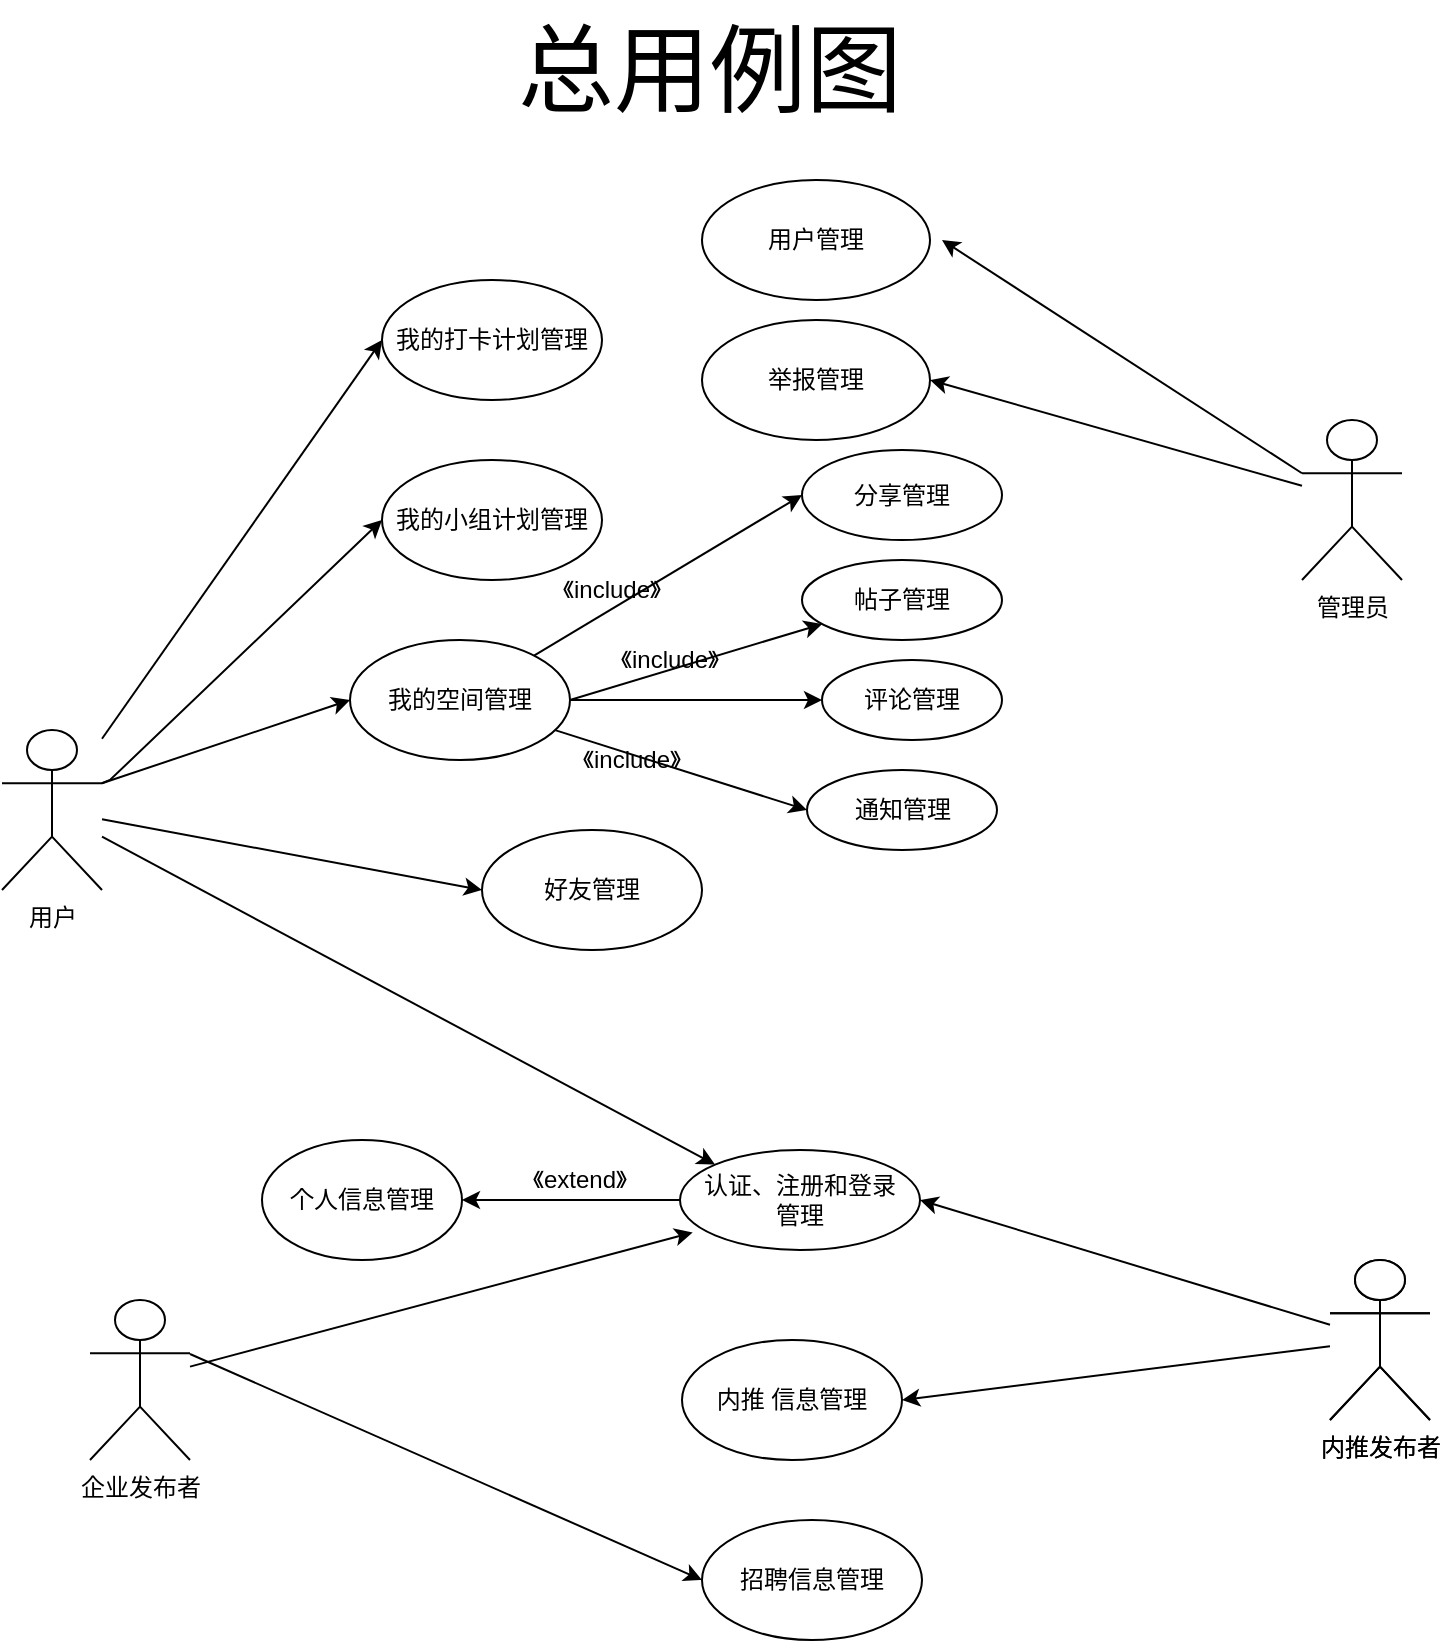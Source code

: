 <mxfile version="14.5.8" type="github">
  <diagram id="uvVW9SDemNI-UoUv-yKr" name="Page-1">
    <mxGraphModel dx="1278" dy="504" grid="1" gridSize="10" guides="1" tooltips="1" connect="1" arrows="1" fold="1" page="1" pageScale="1" pageWidth="827" pageHeight="1169" math="0" shadow="0">
      <root>
        <mxCell id="0" />
        <mxCell id="1" parent="0" />
        <mxCell id="_lTUoQ3NWMS2zJfd0ZNj-64" value="&lt;font style=&quot;font-size: 48px&quot;&gt;总用例图&lt;/font&gt;" style="text;html=1;strokeColor=none;fillColor=none;align=center;verticalAlign=middle;whiteSpace=wrap;rounded=0;" vertex="1" parent="1">
          <mxGeometry x="314" y="40" width="200" height="70" as="geometry" />
        </mxCell>
        <mxCell id="_lTUoQ3NWMS2zJfd0ZNj-85" style="edgeStyle=none;rounded=0;orthogonalLoop=1;jettySize=auto;html=1;entryX=0;entryY=0;entryDx=0;entryDy=0;" edge="1" parent="1" source="_lTUoQ3NWMS2zJfd0ZNj-38" target="_lTUoQ3NWMS2zJfd0ZNj-60">
          <mxGeometry relative="1" as="geometry" />
        </mxCell>
        <mxCell id="_lTUoQ3NWMS2zJfd0ZNj-38" value="用户" style="shape=umlActor;verticalLabelPosition=bottom;verticalAlign=top;html=1;" vertex="1" parent="1">
          <mxGeometry x="60" y="405" width="50" height="80" as="geometry" />
        </mxCell>
        <mxCell id="_lTUoQ3NWMS2zJfd0ZNj-39" style="edgeStyle=none;rounded=0;orthogonalLoop=1;jettySize=auto;html=1;entryX=0;entryY=0.5;entryDx=0;entryDy=0;" edge="1" parent="1" target="_lTUoQ3NWMS2zJfd0ZNj-58">
          <mxGeometry x="54" y="155" as="geometry">
            <mxPoint x="154" y="717" as="sourcePoint" />
          </mxGeometry>
        </mxCell>
        <mxCell id="_lTUoQ3NWMS2zJfd0ZNj-42" value="企业发布者" style="shape=umlActor;verticalLabelPosition=bottom;verticalAlign=top;html=1;" vertex="1" parent="1">
          <mxGeometry x="104" y="690" width="50" height="80" as="geometry" />
        </mxCell>
        <mxCell id="_lTUoQ3NWMS2zJfd0ZNj-46" value="内推发布者" style="shape=umlActor;verticalLabelPosition=bottom;verticalAlign=top;html=1;" vertex="1" parent="1">
          <mxGeometry x="724" y="670" width="50" height="80" as="geometry" />
        </mxCell>
        <mxCell id="_lTUoQ3NWMS2zJfd0ZNj-73" style="edgeStyle=none;rounded=0;orthogonalLoop=1;jettySize=auto;html=1;exitX=0;exitY=0.333;exitDx=0;exitDy=0;exitPerimeter=0;" edge="1" parent="1" source="_lTUoQ3NWMS2zJfd0ZNj-47">
          <mxGeometry relative="1" as="geometry">
            <mxPoint x="530" y="160" as="targetPoint" />
          </mxGeometry>
        </mxCell>
        <mxCell id="_lTUoQ3NWMS2zJfd0ZNj-74" style="edgeStyle=none;rounded=0;orthogonalLoop=1;jettySize=auto;html=1;entryX=1;entryY=0.5;entryDx=0;entryDy=0;" edge="1" parent="1" source="_lTUoQ3NWMS2zJfd0ZNj-47" target="_lTUoQ3NWMS2zJfd0ZNj-69">
          <mxGeometry relative="1" as="geometry" />
        </mxCell>
        <mxCell id="_lTUoQ3NWMS2zJfd0ZNj-47" value="管理员" style="shape=umlActor;verticalLabelPosition=bottom;verticalAlign=top;html=1;" vertex="1" parent="1">
          <mxGeometry x="710" y="250" width="50" height="80" as="geometry" />
        </mxCell>
        <mxCell id="_lTUoQ3NWMS2zJfd0ZNj-48" value="帖子管理" style="ellipse;whiteSpace=wrap;html=1;" vertex="1" parent="1">
          <mxGeometry x="460" y="320" width="100" height="40" as="geometry" />
        </mxCell>
        <mxCell id="_lTUoQ3NWMS2zJfd0ZNj-49" value="分享管理" style="ellipse;whiteSpace=wrap;html=1;" vertex="1" parent="1">
          <mxGeometry x="460" y="265" width="100" height="45" as="geometry" />
        </mxCell>
        <mxCell id="_lTUoQ3NWMS2zJfd0ZNj-50" value="评论管理" style="ellipse;whiteSpace=wrap;html=1;" vertex="1" parent="1">
          <mxGeometry x="470" y="370" width="90" height="40" as="geometry" />
        </mxCell>
        <mxCell id="_lTUoQ3NWMS2zJfd0ZNj-51" style="edgeStyle=none;rounded=0;orthogonalLoop=1;jettySize=auto;html=1;exitX=1;exitY=0.5;exitDx=0;exitDy=0;" edge="1" parent="1" source="_lTUoQ3NWMS2zJfd0ZNj-54" target="_lTUoQ3NWMS2zJfd0ZNj-48">
          <mxGeometry x="54" y="155" as="geometry" />
        </mxCell>
        <mxCell id="_lTUoQ3NWMS2zJfd0ZNj-52" style="edgeStyle=none;rounded=0;orthogonalLoop=1;jettySize=auto;html=1;entryX=0;entryY=0.5;entryDx=0;entryDy=0;" edge="1" parent="1" source="_lTUoQ3NWMS2zJfd0ZNj-54" target="_lTUoQ3NWMS2zJfd0ZNj-49">
          <mxGeometry x="54" y="155" as="geometry" />
        </mxCell>
        <mxCell id="_lTUoQ3NWMS2zJfd0ZNj-53" style="edgeStyle=none;rounded=0;orthogonalLoop=1;jettySize=auto;html=1;entryX=0;entryY=0.5;entryDx=0;entryDy=0;" edge="1" parent="1" source="_lTUoQ3NWMS2zJfd0ZNj-54" target="_lTUoQ3NWMS2zJfd0ZNj-50">
          <mxGeometry x="54" y="155" as="geometry" />
        </mxCell>
        <mxCell id="_lTUoQ3NWMS2zJfd0ZNj-84" style="edgeStyle=none;rounded=0;orthogonalLoop=1;jettySize=auto;html=1;entryX=0;entryY=0.5;entryDx=0;entryDy=0;" edge="1" parent="1" source="_lTUoQ3NWMS2zJfd0ZNj-54" target="_lTUoQ3NWMS2zJfd0ZNj-83">
          <mxGeometry relative="1" as="geometry" />
        </mxCell>
        <mxCell id="_lTUoQ3NWMS2zJfd0ZNj-54" value="我的空间管理" style="ellipse;whiteSpace=wrap;html=1;" vertex="1" parent="1">
          <mxGeometry x="234" y="360" width="110" height="60" as="geometry" />
        </mxCell>
        <mxCell id="_lTUoQ3NWMS2zJfd0ZNj-33" style="rounded=0;orthogonalLoop=1;jettySize=auto;html=1;exitX=1;exitY=0.333;exitDx=0;exitDy=0;exitPerimeter=0;entryX=0;entryY=0.5;entryDx=0;entryDy=0;" edge="1" parent="1" source="_lTUoQ3NWMS2zJfd0ZNj-38" target="_lTUoQ3NWMS2zJfd0ZNj-54">
          <mxGeometry x="54" y="155" as="geometry" />
        </mxCell>
        <mxCell id="_lTUoQ3NWMS2zJfd0ZNj-55" value="好友管理" style="ellipse;whiteSpace=wrap;html=1;" vertex="1" parent="1">
          <mxGeometry x="300" y="455" width="110" height="60" as="geometry" />
        </mxCell>
        <mxCell id="_lTUoQ3NWMS2zJfd0ZNj-34" style="edgeStyle=none;rounded=0;orthogonalLoop=1;jettySize=auto;html=1;entryX=0;entryY=0.5;entryDx=0;entryDy=0;" edge="1" parent="1" source="_lTUoQ3NWMS2zJfd0ZNj-38" target="_lTUoQ3NWMS2zJfd0ZNj-55">
          <mxGeometry x="54" y="155" as="geometry" />
        </mxCell>
        <mxCell id="_lTUoQ3NWMS2zJfd0ZNj-56" value="我的打卡计划管理" style="ellipse;whiteSpace=wrap;html=1;" vertex="1" parent="1">
          <mxGeometry x="250" y="180" width="110" height="60" as="geometry" />
        </mxCell>
        <mxCell id="_lTUoQ3NWMS2zJfd0ZNj-35" style="rounded=0;orthogonalLoop=1;jettySize=auto;html=1;entryX=0;entryY=0.5;entryDx=0;entryDy=0;" edge="1" parent="1" source="_lTUoQ3NWMS2zJfd0ZNj-38" target="_lTUoQ3NWMS2zJfd0ZNj-56">
          <mxGeometry x="54" y="155" as="geometry" />
        </mxCell>
        <mxCell id="_lTUoQ3NWMS2zJfd0ZNj-57" value="我的小组计划管理" style="ellipse;whiteSpace=wrap;html=1;" vertex="1" parent="1">
          <mxGeometry x="250" y="270" width="110" height="60" as="geometry" />
        </mxCell>
        <mxCell id="_lTUoQ3NWMS2zJfd0ZNj-36" style="edgeStyle=none;rounded=0;orthogonalLoop=1;jettySize=auto;html=1;exitX=1;exitY=0.333;exitDx=0;exitDy=0;exitPerimeter=0;entryX=0;entryY=0.5;entryDx=0;entryDy=0;" edge="1" parent="1" source="_lTUoQ3NWMS2zJfd0ZNj-38" target="_lTUoQ3NWMS2zJfd0ZNj-57">
          <mxGeometry x="54" y="155" as="geometry">
            <Array as="points">
              <mxPoint x="114" y="430" />
            </Array>
          </mxGeometry>
        </mxCell>
        <mxCell id="_lTUoQ3NWMS2zJfd0ZNj-58" value="招聘信息管理&lt;span style=&quot;color: rgba(0 , 0 , 0 , 0) ; font-family: monospace ; font-size: 0px&quot;&gt;%3CmxGraphModel%3E%3Croot%3E%3CmxCell%20id%3D%220%22%2F%3E%3CmxCell%20id%3D%221%22%20parent%3D%220%22%2F%3E%3CmxCell%20id%3D%222%22%20value%3D%22%E6%88%91%E7%9A%84%E5%B0%8F%E7%BB%84%E8%AE%A1%E5%88%92%E7%AE%A1%E7%90%86%22%20style%3D%22ellipse%3BwhiteSpace%3Dwrap%3Bhtml%3D1%3B%22%20vertex%3D%221%22%20parent%3D%221%22%3E%3CmxGeometry%20x%3D%22210%22%20y%3D%22450%22%20width%3D%22110%22%20height%3D%2260%22%20as%3D%22geometry%22%2F%3E%3C%2FmxCell%3E%3C%2Froot%3E%3C%2FmxGraphModel%3E&lt;/span&gt;" style="ellipse;whiteSpace=wrap;html=1;" vertex="1" parent="1">
          <mxGeometry x="410" y="800" width="110" height="60" as="geometry" />
        </mxCell>
        <mxCell id="_lTUoQ3NWMS2zJfd0ZNj-59" value="内推 信息管理" style="ellipse;whiteSpace=wrap;html=1;" vertex="1" parent="1">
          <mxGeometry x="400" y="710" width="110" height="60" as="geometry" />
        </mxCell>
        <mxCell id="_lTUoQ3NWMS2zJfd0ZNj-44" style="edgeStyle=none;rounded=0;orthogonalLoop=1;jettySize=auto;html=1;entryX=1;entryY=0.5;entryDx=0;entryDy=0;" edge="1" parent="1" source="_lTUoQ3NWMS2zJfd0ZNj-46" target="_lTUoQ3NWMS2zJfd0ZNj-59">
          <mxGeometry x="54" y="155" as="geometry" />
        </mxCell>
        <mxCell id="_lTUoQ3NWMS2zJfd0ZNj-60" value="认证、注册和登录&lt;br&gt;管理" style="ellipse;whiteSpace=wrap;html=1;" vertex="1" parent="1">
          <mxGeometry x="399" y="615" width="120" height="50" as="geometry" />
        </mxCell>
        <mxCell id="_lTUoQ3NWMS2zJfd0ZNj-41" style="edgeStyle=none;rounded=0;orthogonalLoop=1;jettySize=auto;html=1;entryX=0.053;entryY=0.824;entryDx=0;entryDy=0;entryPerimeter=0;" edge="1" parent="1" source="_lTUoQ3NWMS2zJfd0ZNj-42" target="_lTUoQ3NWMS2zJfd0ZNj-60">
          <mxGeometry x="54" y="155" as="geometry" />
        </mxCell>
        <mxCell id="_lTUoQ3NWMS2zJfd0ZNj-43" style="edgeStyle=none;rounded=0;orthogonalLoop=1;jettySize=auto;html=1;entryX=1;entryY=0.5;entryDx=0;entryDy=0;" edge="1" parent="1" source="_lTUoQ3NWMS2zJfd0ZNj-46" target="_lTUoQ3NWMS2zJfd0ZNj-60">
          <mxGeometry x="54" y="155" as="geometry" />
        </mxCell>
        <mxCell id="_lTUoQ3NWMS2zJfd0ZNj-61" value="" style="group" vertex="1" connectable="0" parent="1">
          <mxGeometry x="190" y="610" width="100" height="60" as="geometry" />
        </mxCell>
        <mxCell id="_lTUoQ3NWMS2zJfd0ZNj-62" value="个人信息管理" style="ellipse;whiteSpace=wrap;html=1;" vertex="1" parent="_lTUoQ3NWMS2zJfd0ZNj-61">
          <mxGeometry width="100" height="60" as="geometry" />
        </mxCell>
        <mxCell id="_lTUoQ3NWMS2zJfd0ZNj-63" style="edgeStyle=none;rounded=0;orthogonalLoop=1;jettySize=auto;html=1;exitX=0;exitY=0.5;exitDx=0;exitDy=0;" edge="1" parent="1" source="_lTUoQ3NWMS2zJfd0ZNj-60" target="_lTUoQ3NWMS2zJfd0ZNj-62">
          <mxGeometry x="54" y="155" as="geometry" />
        </mxCell>
        <mxCell id="_lTUoQ3NWMS2zJfd0ZNj-68" value="用户管理" style="ellipse;whiteSpace=wrap;html=1;" vertex="1" parent="1">
          <mxGeometry x="410" y="130" width="114" height="60" as="geometry" />
        </mxCell>
        <mxCell id="_lTUoQ3NWMS2zJfd0ZNj-69" value="举报管理" style="ellipse;whiteSpace=wrap;html=1;" vertex="1" parent="1">
          <mxGeometry x="410" y="200" width="114" height="60" as="geometry" />
        </mxCell>
        <mxCell id="_lTUoQ3NWMS2zJfd0ZNj-78" value="《include》" style="text;html=1;strokeColor=none;fillColor=none;align=center;verticalAlign=middle;whiteSpace=wrap;rounded=0;" vertex="1" parent="1">
          <mxGeometry x="364" y="360" width="60" height="20" as="geometry" />
        </mxCell>
        <mxCell id="_lTUoQ3NWMS2zJfd0ZNj-79" value="《include》" style="text;html=1;strokeColor=none;fillColor=none;align=center;verticalAlign=middle;whiteSpace=wrap;rounded=0;" vertex="1" parent="1">
          <mxGeometry x="330" y="320" width="70" height="30" as="geometry" />
        </mxCell>
        <mxCell id="_lTUoQ3NWMS2zJfd0ZNj-81" value="《include》" style="text;html=1;strokeColor=none;fillColor=none;align=center;verticalAlign=middle;whiteSpace=wrap;rounded=0;" vertex="1" parent="1">
          <mxGeometry x="340" y="405" width="70" height="30" as="geometry" />
        </mxCell>
        <mxCell id="_lTUoQ3NWMS2zJfd0ZNj-82" value="《extend》" style="text;html=1;strokeColor=none;fillColor=none;align=center;verticalAlign=middle;whiteSpace=wrap;rounded=0;" vertex="1" parent="1">
          <mxGeometry x="314" y="615" width="70" height="30" as="geometry" />
        </mxCell>
        <mxCell id="_lTUoQ3NWMS2zJfd0ZNj-83" value="通知管理" style="ellipse;whiteSpace=wrap;html=1;" vertex="1" parent="1">
          <mxGeometry x="462.5" y="425" width="95" height="40" as="geometry" />
        </mxCell>
        <mxCell id="_lTUoQ3NWMS2zJfd0ZNj-86" value="内推发布者" style="shape=umlActor;verticalLabelPosition=bottom;verticalAlign=top;html=1;" vertex="1" parent="1">
          <mxGeometry x="724" y="670" width="50" height="80" as="geometry" />
        </mxCell>
      </root>
    </mxGraphModel>
  </diagram>
</mxfile>
